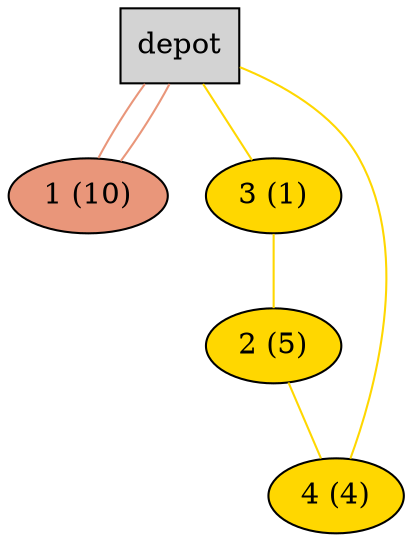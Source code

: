 graph G {
  0[shape = box, label = "depot", style = filled ];
  1[shape = ellipse, label = "1 (10)", style = filled , fillcolor = darksalmon ];
  "0"--"1"[color = darksalmon];
  "1"--"0"[color = darksalmon];
  3[shape = ellipse, label = "3 (1)", style = filled , fillcolor = gold ];
  "0"--"3"[color = gold];
  2[shape = ellipse, label = "2 (5)", style = filled , fillcolor = gold ];
  "3"--"2"[color = gold];
  4[shape = ellipse, label = "4 (4)", style = filled , fillcolor = gold ];
  "2"--"4"[color = gold];
  "4"--"0"[color = gold];
}
